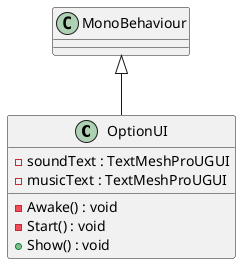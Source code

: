 @startuml
class OptionUI {
    - soundText : TextMeshProUGUI
    - musicText : TextMeshProUGUI
    - Awake() : void
    - Start() : void
    + Show() : void
}
MonoBehaviour <|-- OptionUI
@enduml
